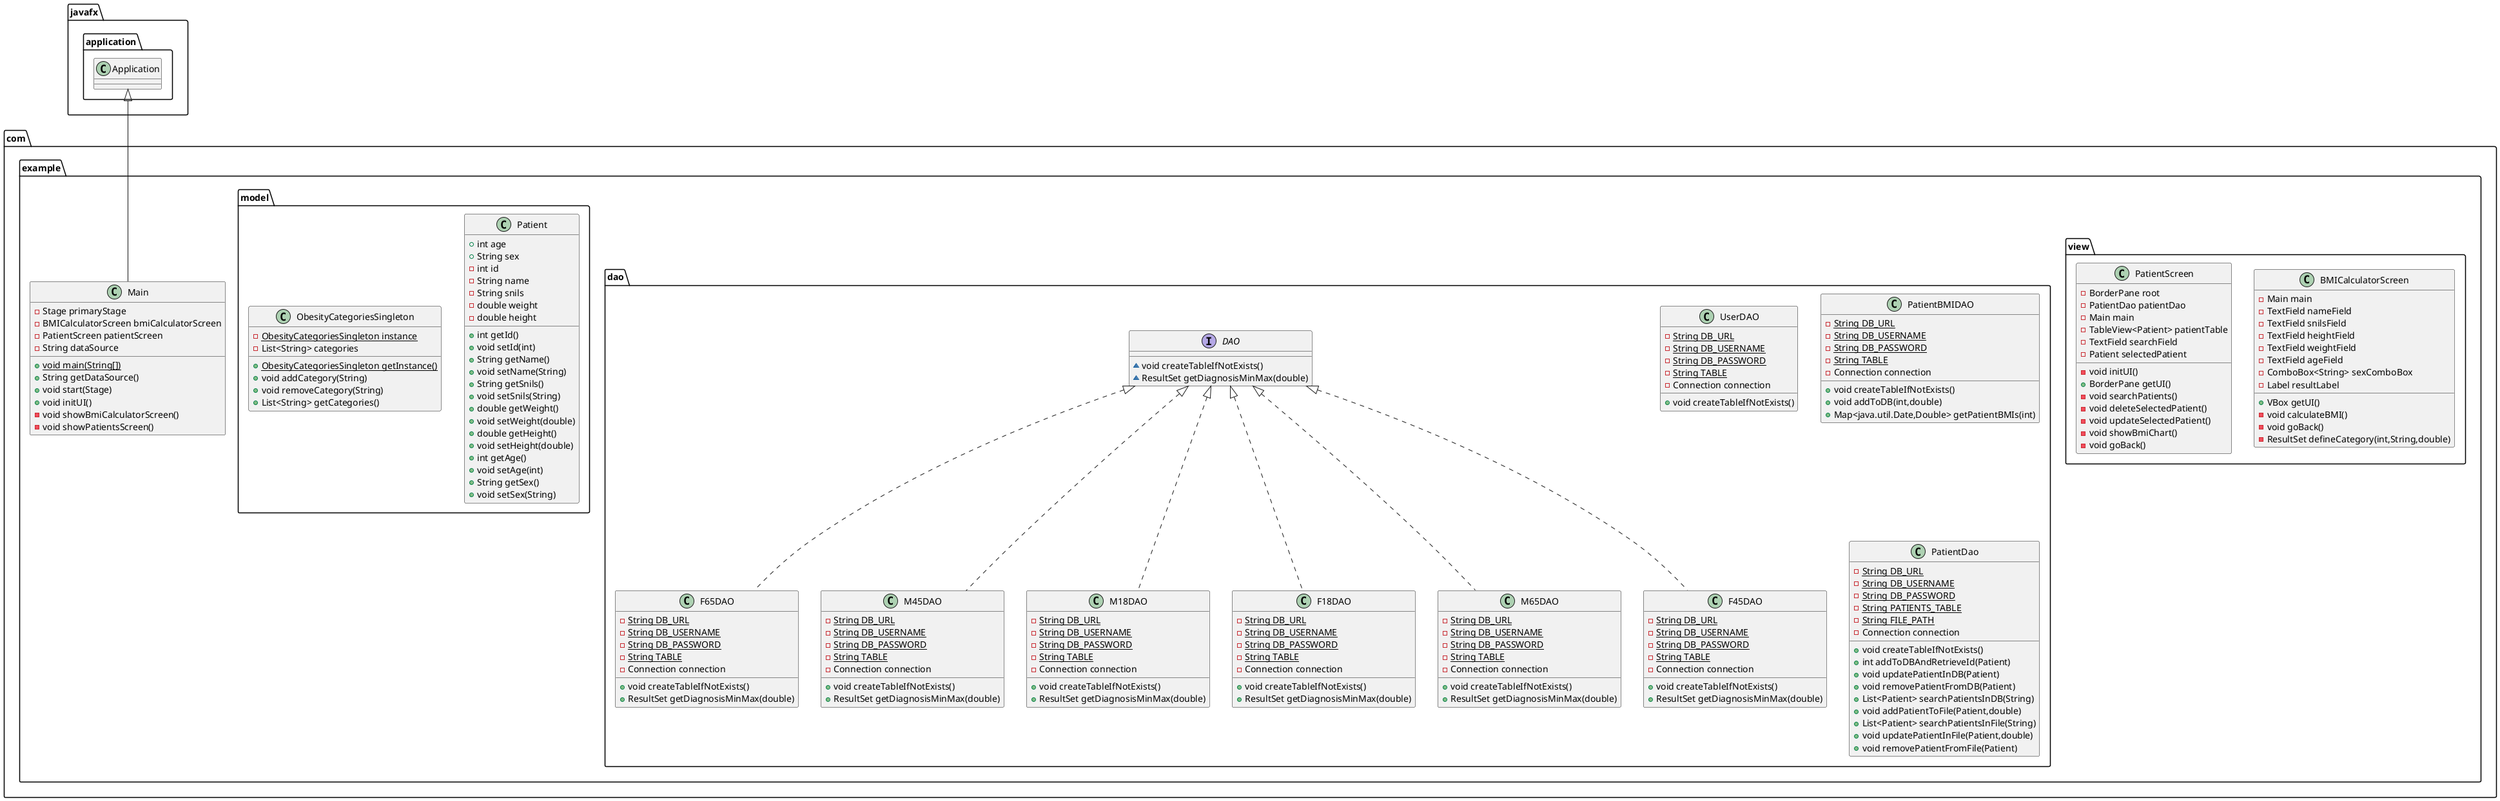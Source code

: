 @startuml
class com.example.view.BMICalculatorScreen {
- Main main
- TextField nameField
- TextField snilsField
- TextField heightField
- TextField weightField
- TextField ageField
- ComboBox<String> sexComboBox
- Label resultLabel
+ VBox getUI()
- void calculateBMI()
- void goBack()
- ResultSet defineCategory(int,String,double)
}
class com.example.view.PatientScreen {
- BorderPane root
- PatientDao patientDao
- Main main
- TableView<Patient> patientTable
- TextField searchField
- Patient selectedPatient
- void initUI()
+ BorderPane getUI()
- void searchPatients()
- void deleteSelectedPatient()
- void updateSelectedPatient()
- void showBmiChart()
- void goBack()
}
class com.example.dao.F65DAO {
- {static} String DB_URL
- {static} String DB_USERNAME
- {static} String DB_PASSWORD
- {static} String TABLE
- Connection connection
+ void createTableIfNotExists()
+ ResultSet getDiagnosisMinMax(double)
}
class com.example.dao.UserDAO {
- {static} String DB_URL
- {static} String DB_USERNAME
- {static} String DB_PASSWORD
- {static} String TABLE
- Connection connection
+ void createTableIfNotExists()
}
class com.example.dao.M45DAO {
- {static} String DB_URL
- {static} String DB_USERNAME
- {static} String DB_PASSWORD
- {static} String TABLE
- Connection connection
+ void createTableIfNotExists()
+ ResultSet getDiagnosisMinMax(double)
}
class com.example.Main {
- Stage primaryStage
- BMICalculatorScreen bmiCalculatorScreen
- PatientScreen patientScreen
- String dataSource
+ {static} void main(String[])
+ String getDataSource()
+ void start(Stage)
+ void initUI()
- void showBmiCalculatorScreen()
- void showPatientsScreen()
}
class com.example.model.Patient {
+ int age
+ String sex
- int id
- String name
- String snils
- double weight
- double height
+ int getId()
+ void setId(int)
+ String getName()
+ void setName(String)
+ String getSnils()
+ void setSnils(String)
+ double getWeight()
+ void setWeight(double)
+ double getHeight()
+ void setHeight(double)
+ int getAge()
+ void setAge(int)
+ String getSex()
+ void setSex(String)
}
class com.example.dao.M18DAO {
- {static} String DB_URL
- {static} String DB_USERNAME
- {static} String DB_PASSWORD
- {static} String TABLE
- Connection connection
+ void createTableIfNotExists()
+ ResultSet getDiagnosisMinMax(double)
}
class com.example.model.ObesityCategoriesSingleton {
- {static} ObesityCategoriesSingleton instance
- List<String> categories
+ {static} ObesityCategoriesSingleton getInstance()
+ void addCategory(String)
+ void removeCategory(String)
+ List<String> getCategories()
}
class com.example.dao.F18DAO {
- {static} String DB_URL
- {static} String DB_USERNAME
- {static} String DB_PASSWORD
- {static} String TABLE
- Connection connection
+ void createTableIfNotExists()
+ ResultSet getDiagnosisMinMax(double)
}
interface com.example.dao.DAO {
~ void createTableIfNotExists()
~ ResultSet getDiagnosisMinMax(double)
}
class com.example.dao.M65DAO {
- {static} String DB_URL
- {static} String DB_USERNAME
- {static} String DB_PASSWORD
- {static} String TABLE
- Connection connection
+ void createTableIfNotExists()
+ ResultSet getDiagnosisMinMax(double)
}
class com.example.dao.PatientBMIDAO {
- {static} String DB_URL
- {static} String DB_USERNAME
- {static} String DB_PASSWORD
- {static} String TABLE
- Connection connection
+ void createTableIfNotExists()
+ void addToDB(int,double)
+ Map<java.util.Date,Double> getPatientBMIs(int)
}
class com.example.dao.F45DAO {
- {static} String DB_URL
- {static} String DB_USERNAME
- {static} String DB_PASSWORD
- {static} String TABLE
- Connection connection
+ void createTableIfNotExists()
+ ResultSet getDiagnosisMinMax(double)
}
class com.example.dao.PatientDao {
- {static} String DB_URL
- {static} String DB_USERNAME
- {static} String DB_PASSWORD
- {static} String PATIENTS_TABLE
- {static} String FILE_PATH
- Connection connection
+ void createTableIfNotExists()
+ int addToDBAndRetrieveId(Patient)
+ void updatePatientInDB(Patient)
+ void removePatientFromDB(Patient)
+ List<Patient> searchPatientsInDB(String)
+ void addPatientToFile(Patient,double)
+ List<Patient> searchPatientsInFile(String)
+ void updatePatientInFile(Patient,double)
+ void removePatientFromFile(Patient)
}


com.example.dao.DAO <|.. com.example.dao.F65DAO
com.example.dao.DAO <|.. com.example.dao.M45DAO
javafx.application.Application <|-- com.example.Main
com.example.dao.DAO <|.. com.example.dao.M18DAO
com.example.dao.DAO <|.. com.example.dao.F18DAO
com.example.dao.DAO <|.. com.example.dao.M65DAO
com.example.dao.DAO <|.. com.example.dao.F45DAO
@enduml